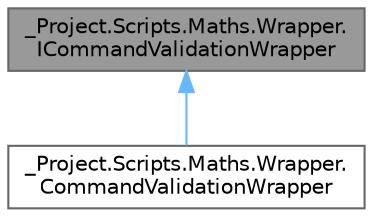 digraph "_Project.Scripts.Maths.Wrapper.ICommandValidationWrapper"
{
 // LATEX_PDF_SIZE
  bgcolor="transparent";
  edge [fontname=Helvetica,fontsize=10,labelfontname=Helvetica,labelfontsize=10];
  node [fontname=Helvetica,fontsize=10,shape=box,height=0.2,width=0.4];
  Node1 [id="Node000001",label="_Project.Scripts.Maths.Wrapper.\lICommandValidationWrapper",height=0.2,width=0.4,color="gray40", fillcolor="grey60", style="filled", fontcolor="black",tooltip="Интерфейс, отвечающий за проверку введенных выражений на корректность"];
  Node1 -> Node2 [id="edge1_Node000001_Node000002",dir="back",color="steelblue1",style="solid",tooltip=" "];
  Node2 [id="Node000002",label="_Project.Scripts.Maths.Wrapper.\lCommandValidationWrapper",height=0.2,width=0.4,color="gray40", fillcolor="white", style="filled",URL="$class___project_1_1_scripts_1_1_maths_1_1_wrapper_1_1_command_validation_wrapper.html",tooltip="Класс, отвечающий за первичную проверку введенных выражений на корректность"];
}
